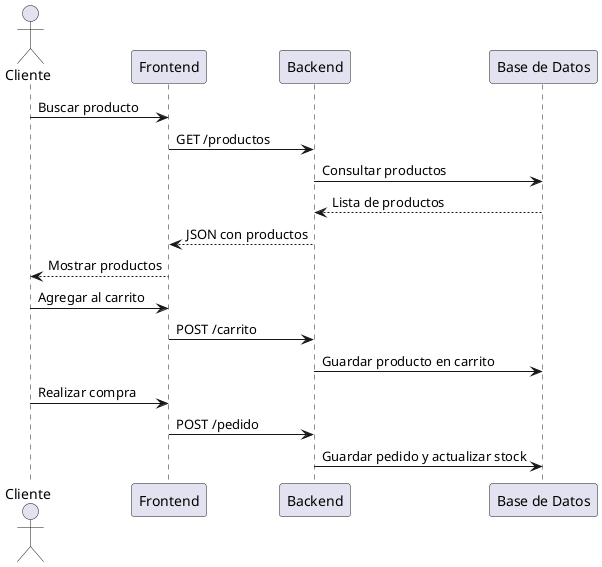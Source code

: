 @startuml
actor Cliente
participant "Frontend" as FE
participant "Backend" as BE
participant "Base de Datos" as DB

Cliente -> FE: Buscar producto
FE -> BE: GET /productos
BE -> DB: Consultar productos
DB --> BE: Lista de productos
BE --> FE: JSON con productos
FE --> Cliente: Mostrar productos

Cliente -> FE: Agregar al carrito
FE -> BE: POST /carrito
BE -> DB: Guardar producto en carrito

Cliente -> FE: Realizar compra
FE -> BE: POST /pedido
BE -> DB: Guardar pedido y actualizar stock
@enduml
